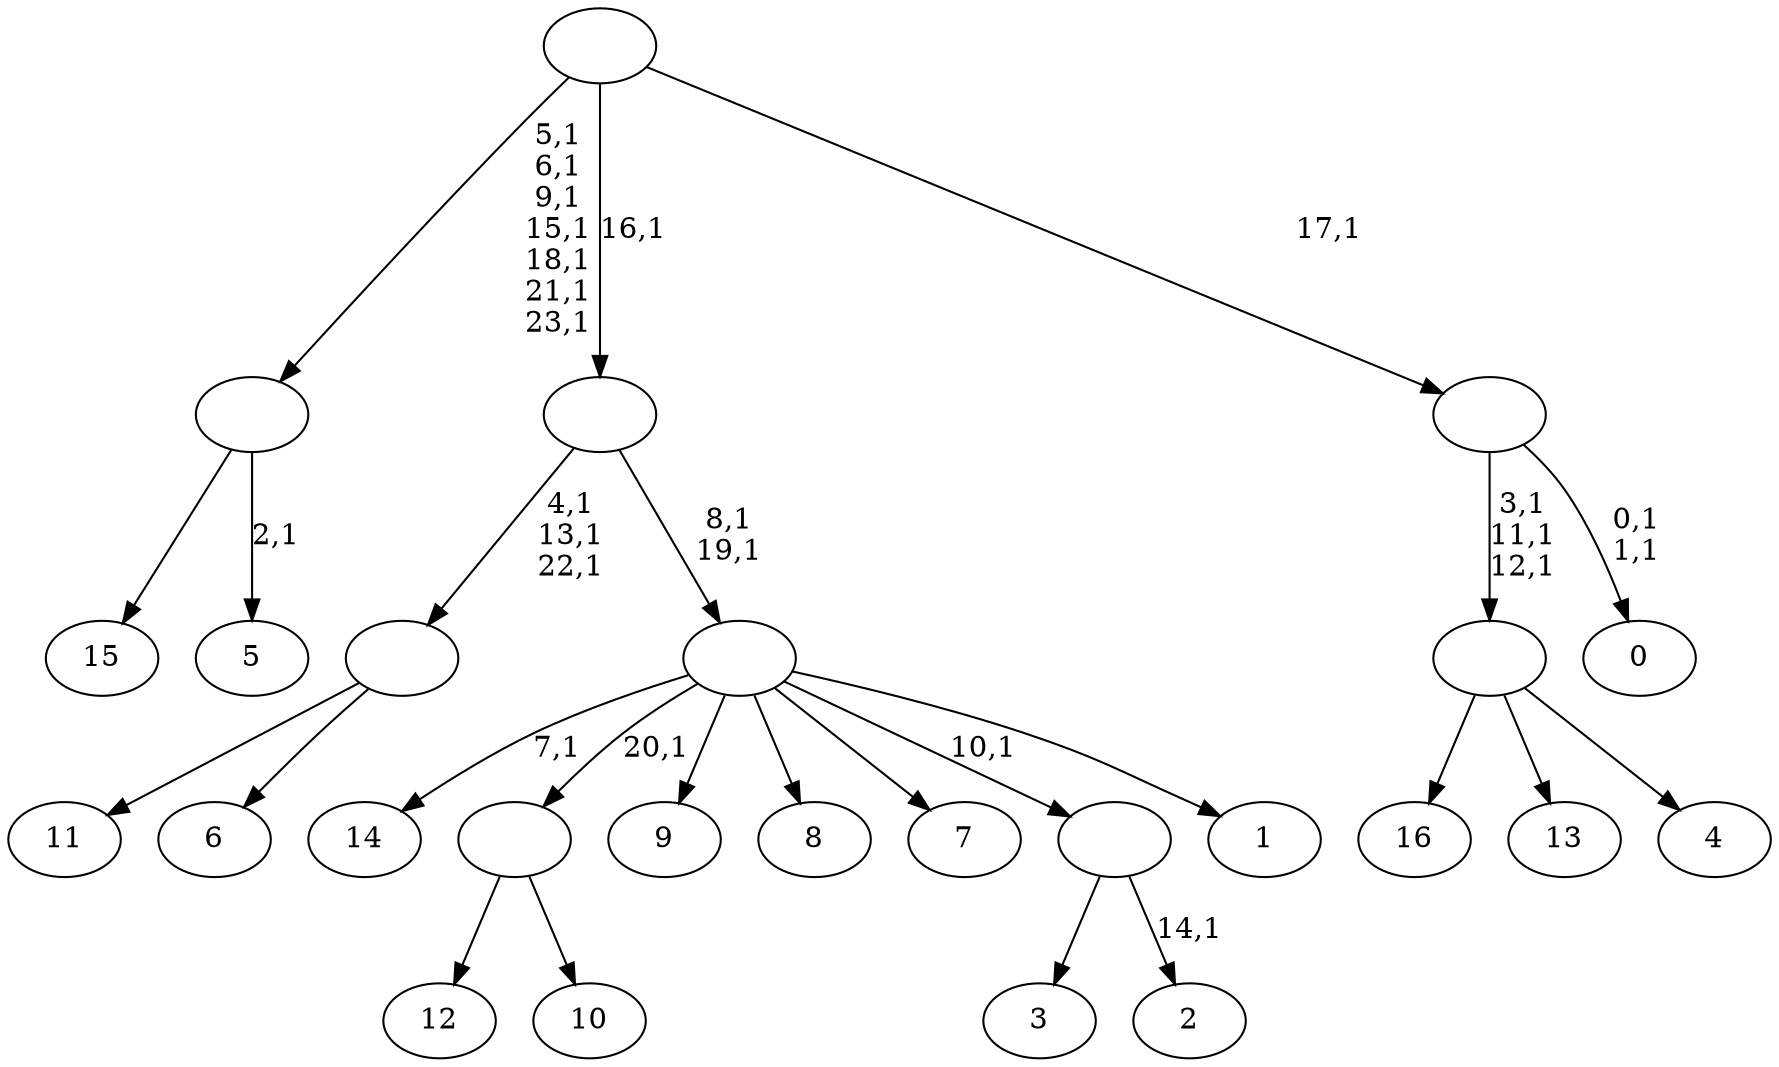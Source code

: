 digraph T {
	41 [label="16"]
	40 [label="15"]
	39 [label="14"]
	37 [label="13"]
	36 [label="12"]
	35 [label="11"]
	34 [label="10"]
	33 [label=""]
	32 [label="9"]
	31 [label="8"]
	30 [label="7"]
	29 [label="6"]
	28 [label=""]
	25 [label="5"]
	23 [label=""]
	16 [label="4"]
	15 [label=""]
	12 [label="3"]
	11 [label="2"]
	9 [label=""]
	8 [label="1"]
	7 [label=""]
	5 [label=""]
	4 [label="0"]
	1 [label=""]
	0 [label=""]
	33 -> 36 [label=""]
	33 -> 34 [label=""]
	28 -> 35 [label=""]
	28 -> 29 [label=""]
	23 -> 25 [label="2,1"]
	23 -> 40 [label=""]
	15 -> 41 [label=""]
	15 -> 37 [label=""]
	15 -> 16 [label=""]
	9 -> 11 [label="14,1"]
	9 -> 12 [label=""]
	7 -> 39 [label="7,1"]
	7 -> 33 [label="20,1"]
	7 -> 32 [label=""]
	7 -> 31 [label=""]
	7 -> 30 [label=""]
	7 -> 9 [label="10,1"]
	7 -> 8 [label=""]
	5 -> 7 [label="8,1\n19,1"]
	5 -> 28 [label="4,1\n13,1\n22,1"]
	1 -> 4 [label="0,1\n1,1"]
	1 -> 15 [label="3,1\n11,1\n12,1"]
	0 -> 23 [label="5,1\n6,1\n9,1\n15,1\n18,1\n21,1\n23,1"]
	0 -> 5 [label="16,1"]
	0 -> 1 [label="17,1"]
}

